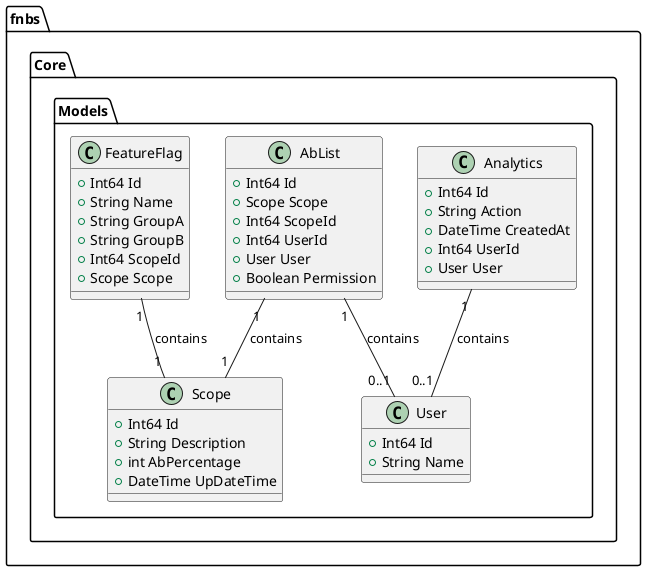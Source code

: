 @startuml

package "fnbs.Core.Models" {

  class AbList {
    +Int64 Id
    +Scope Scope
    +Int64 ScopeId
    +Int64 UserId
    +User User
    +Boolean Permission
  }

  class Analytics {
    +Int64 Id
    +String Action
    +DateTime CreatedAt
    +Int64 UserId
    +User User
  }

  class FeatureFlag {
    +Int64 Id
    +String Name
    +String GroupA
    +String GroupB
    +Int64 ScopeId
    +Scope Scope
  }

  class Scope {
    +Int64 Id
    +String Description
    +int AbPercentage
    +DateTime UpDateTime
  }

  class User {
    +Int64 Id
    +String Name
  }

  AbList "1" -- "0..1" User : contains
  AbList "1" -- "1" Scope : contains

  Analytics "1" -- "0..1" User : contains

  FeatureFlag "1" -- "1" Scope : contains

}

@enduml
